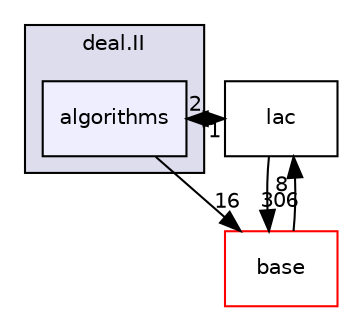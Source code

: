 digraph "include/deal.II/algorithms" {
  compound=true
  node [ fontsize="10", fontname="Helvetica"];
  edge [ labelfontsize="10", labelfontname="Helvetica"];
  subgraph clusterdir_ee90d91a514b839c31faec7a1d916f67 {
    graph [ bgcolor="#ddddee", pencolor="black", label="deal.II" fontname="Helvetica", fontsize="10", URL="dir_ee90d91a514b839c31faec7a1d916f67.html"]
  dir_5c5dfa38b75b645221b847816813e149 [shape=box, label="algorithms", style="filled", fillcolor="#eeeeff", pencolor="black", URL="dir_5c5dfa38b75b645221b847816813e149.html"];
  }
  dir_b2430326e20a3ae038db3bac19f0573b [shape=box label="lac" URL="dir_b2430326e20a3ae038db3bac19f0573b.html"];
  dir_90a2ad6518b731f1dc196d14153b8b6b [shape=box label="base" fillcolor="white" style="filled" color="red" URL="dir_90a2ad6518b731f1dc196d14153b8b6b.html"];
  dir_5c5dfa38b75b645221b847816813e149->dir_b2430326e20a3ae038db3bac19f0573b [headlabel="2", labeldistance=1.5 headhref="dir_000082_000013.html"];
  dir_5c5dfa38b75b645221b847816813e149->dir_90a2ad6518b731f1dc196d14153b8b6b [headlabel="16", labeldistance=1.5 headhref="dir_000082_000010.html"];
  dir_b2430326e20a3ae038db3bac19f0573b->dir_5c5dfa38b75b645221b847816813e149 [headlabel="1", labeldistance=1.5 headhref="dir_000013_000082.html"];
  dir_b2430326e20a3ae038db3bac19f0573b->dir_90a2ad6518b731f1dc196d14153b8b6b [headlabel="306", labeldistance=1.5 headhref="dir_000013_000010.html"];
  dir_90a2ad6518b731f1dc196d14153b8b6b->dir_b2430326e20a3ae038db3bac19f0573b [headlabel="8", labeldistance=1.5 headhref="dir_000010_000013.html"];
}
